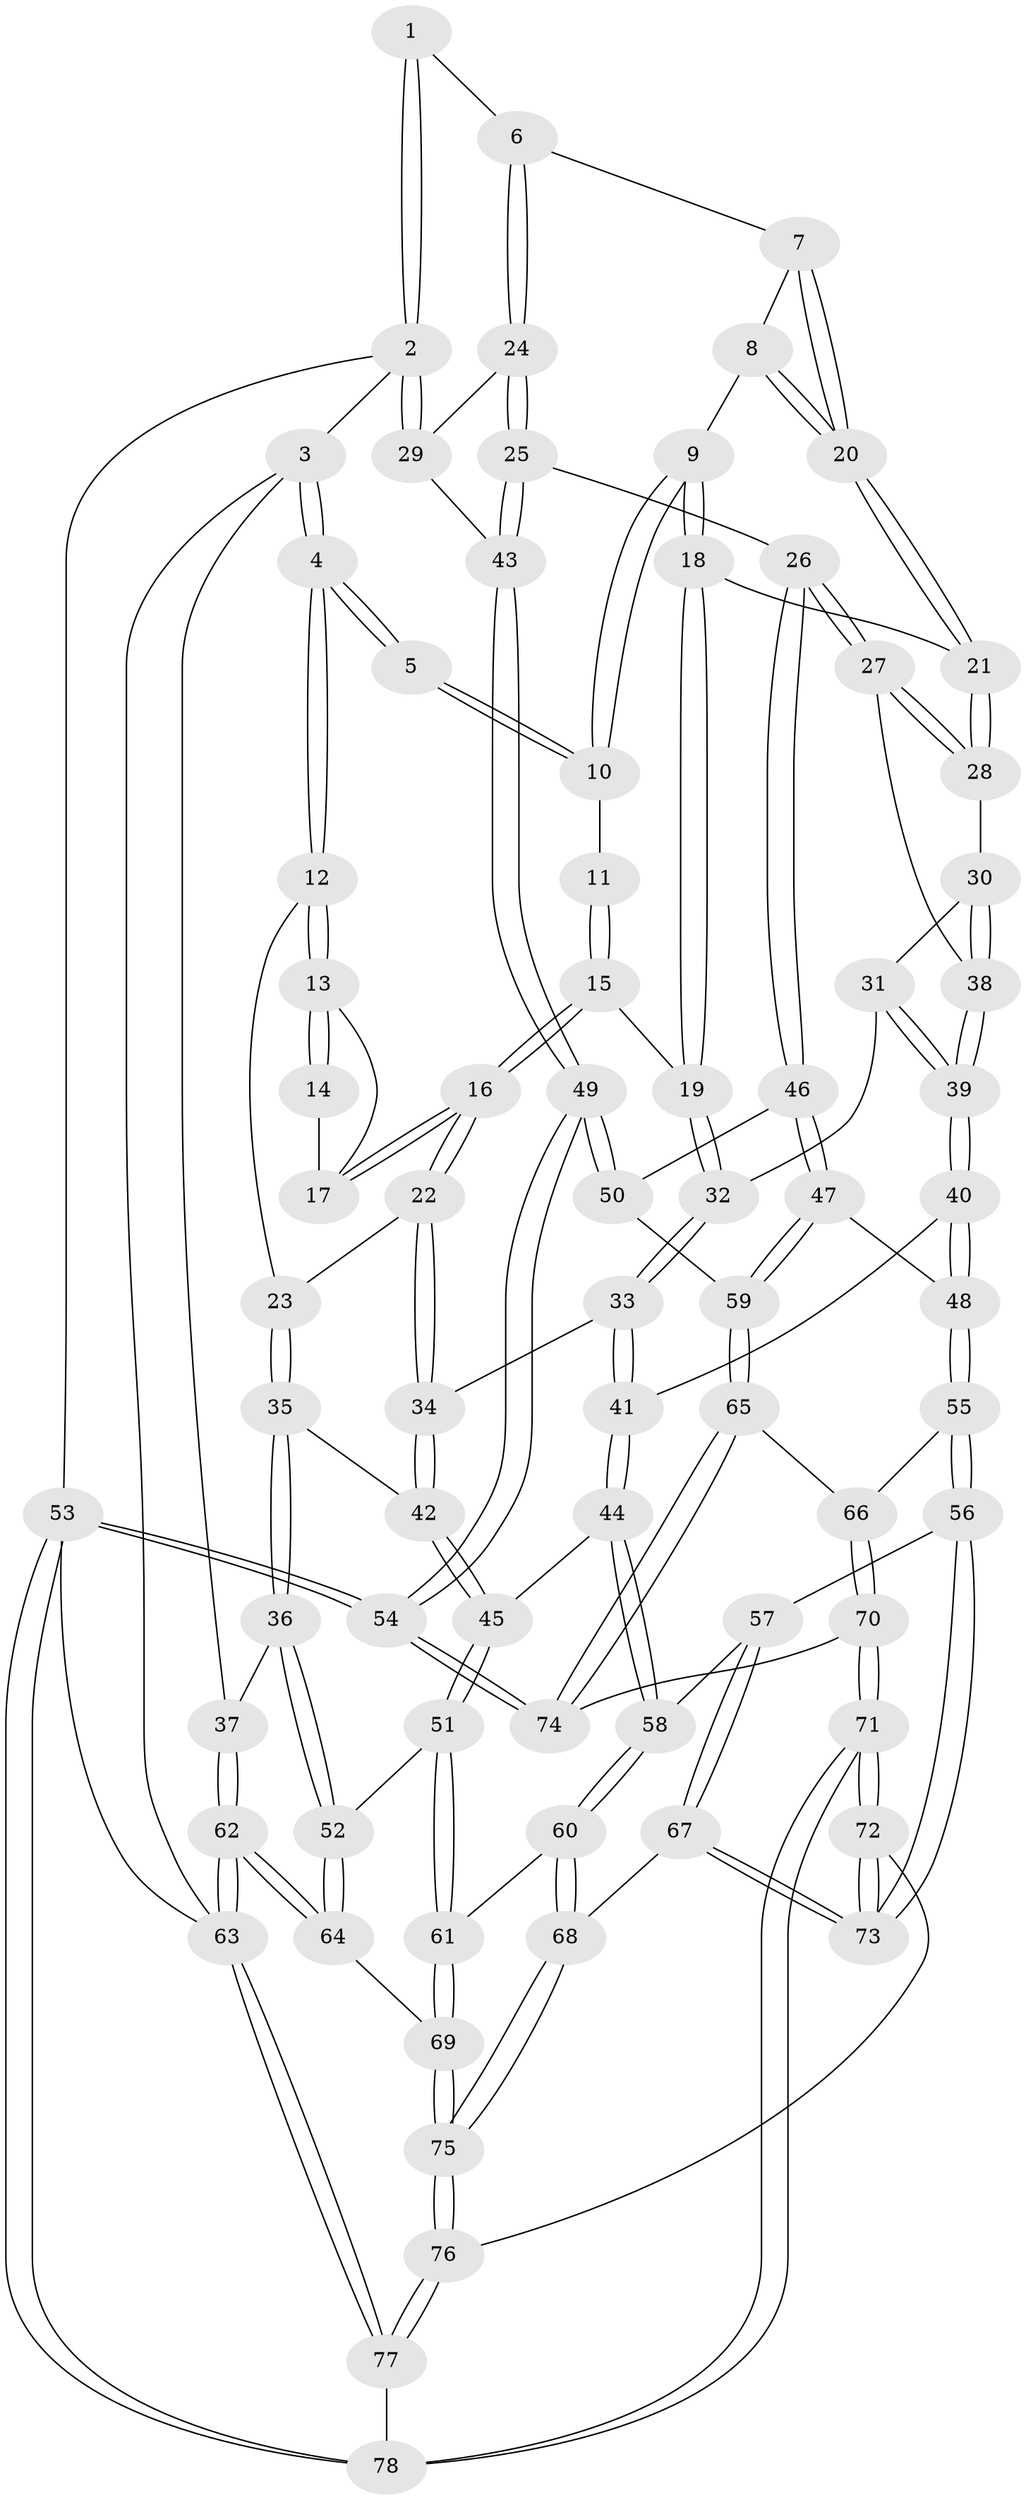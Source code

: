 // coarse degree distribution, {3: 0.16666666666666666, 5: 0.42592592592592593, 4: 0.3148148148148148, 6: 0.09259259259259259}
// Generated by graph-tools (version 1.1) at 2025/24/03/03/25 07:24:33]
// undirected, 78 vertices, 192 edges
graph export_dot {
graph [start="1"]
  node [color=gray90,style=filled];
  1 [pos="+0.756375245735117+0"];
  2 [pos="+1+0"];
  3 [pos="+0+0"];
  4 [pos="+0+0"];
  5 [pos="+0.4734747736989696+0"];
  6 [pos="+0.7781824966343781+0.08115920616744485"];
  7 [pos="+0.7750280180142702+0.08292489975763605"];
  8 [pos="+0.5065964327886785+0.07504824795289833"];
  9 [pos="+0.4817912095234748+0.061753465136523106"];
  10 [pos="+0.4631908563175593+0.0005747955600024971"];
  11 [pos="+0.3395869523357021+0.08523638476215764"];
  12 [pos="+0.050666505650146+0.009046554447349708"];
  13 [pos="+0.12540765230527937+0.034195682888537096"];
  14 [pos="+0.3224434734463513+0.08341604145511403"];
  15 [pos="+0.36176358900349925+0.21630243590862058"];
  16 [pos="+0.35977084242824076+0.21723022666771857"];
  17 [pos="+0.30168666559582635+0.14341080472474635"];
  18 [pos="+0.4436624413744616+0.18984731166751673"];
  19 [pos="+0.4296385150547692+0.20955528397689613"];
  20 [pos="+0.6295010878496704+0.19602354526056395"];
  21 [pos="+0.6260631735366168+0.20302819739636987"];
  22 [pos="+0.3009888745260471+0.25920583943117453"];
  23 [pos="+0.16239869744454616+0.1956882000903559"];
  24 [pos="+0.7941068404723106+0.098549955422257"];
  25 [pos="+0.8897235905346866+0.3612140324460221"];
  26 [pos="+0.8234439544578618+0.4041860592536274"];
  27 [pos="+0.7354302292601697+0.4054589162951323"];
  28 [pos="+0.6209111142921993+0.24423961187548454"];
  29 [pos="+1+0.08442545939694436"];
  30 [pos="+0.5679919612126701+0.27717079735214256"];
  31 [pos="+0.5596095938711713+0.28105289099514386"];
  32 [pos="+0.47589079566367437+0.2861529525052355"];
  33 [pos="+0.46640767734970934+0.33484026428679176"];
  34 [pos="+0.30630198733176595+0.3889748653107476"];
  35 [pos="+0.10102594851530575+0.4497852736889238"];
  36 [pos="+0.07835987769103513+0.46235347219859607"];
  37 [pos="+0+0.46804329379802073"];
  38 [pos="+0.637900915363268+0.4551319967315994"];
  39 [pos="+0.5664332636045016+0.4967791932318322"];
  40 [pos="+0.5617868644556733+0.5004011439964379"];
  41 [pos="+0.5543300775694484+0.5010917036976847"];
  42 [pos="+0.28830053141018486+0.43842307978126005"];
  43 [pos="+1+0.38253213954690124"];
  44 [pos="+0.4551785414338814+0.5539317106521732"];
  45 [pos="+0.3614609280770378+0.5249970287154149"];
  46 [pos="+0.8166211441368505+0.5603346273268258"];
  47 [pos="+0.7792727418788808+0.6376395691881867"];
  48 [pos="+0.6487077451001447+0.6222009800757513"];
  49 [pos="+1+0.6568827884103478"];
  50 [pos="+0.9295183128327708+0.6230266733011439"];
  51 [pos="+0.22612138656944517+0.6870976574036146"];
  52 [pos="+0.1729655050999788+0.6517413482638272"];
  53 [pos="+1+1"];
  54 [pos="+1+0.9038446863794846"];
  55 [pos="+0.6197689778357529+0.7403167570365257"];
  56 [pos="+0.6050604137708967+0.752374331330258"];
  57 [pos="+0.46124029128122457+0.6605390703230346"];
  58 [pos="+0.45635853576609203+0.6416250831962348"];
  59 [pos="+0.8074177450855622+0.7291753142245812"];
  60 [pos="+0.24536166672155565+0.7482891323841016"];
  61 [pos="+0.2408134828790303+0.7400653936030606"];
  62 [pos="+0+0.7909328040558269"];
  63 [pos="+0+1"];
  64 [pos="+0+0.7770539701024254"];
  65 [pos="+0.8075230786563299+0.7300152592575424"];
  66 [pos="+0.6971719079224709+0.7509645544841642"];
  67 [pos="+0.42565938767383793+0.78636698485573"];
  68 [pos="+0.26339631085368587+0.8094896786930428"];
  69 [pos="+0+0.7854400606971017"];
  70 [pos="+0.7113882139724338+0.9291024970513383"];
  71 [pos="+0.6106825640423141+1"];
  72 [pos="+0.5709991409135822+0.9904788734041158"];
  73 [pos="+0.5574756417936626+0.9294146044655995"];
  74 [pos="+0.8494318507693487+0.7897572259913502"];
  75 [pos="+0.24398443802019779+0.8733472545291382"];
  76 [pos="+0.2442445377055995+0.8865086616161311"];
  77 [pos="+0.054934242600447804+1"];
  78 [pos="+0.6209816539982208+1"];
  1 -- 2;
  1 -- 2;
  1 -- 6;
  2 -- 3;
  2 -- 29;
  2 -- 29;
  2 -- 53;
  3 -- 4;
  3 -- 4;
  3 -- 37;
  3 -- 63;
  4 -- 5;
  4 -- 5;
  4 -- 12;
  4 -- 12;
  5 -- 10;
  5 -- 10;
  6 -- 7;
  6 -- 24;
  6 -- 24;
  7 -- 8;
  7 -- 20;
  7 -- 20;
  8 -- 9;
  8 -- 20;
  8 -- 20;
  9 -- 10;
  9 -- 10;
  9 -- 18;
  9 -- 18;
  10 -- 11;
  11 -- 15;
  11 -- 15;
  12 -- 13;
  12 -- 13;
  12 -- 23;
  13 -- 14;
  13 -- 14;
  13 -- 17;
  14 -- 17;
  15 -- 16;
  15 -- 16;
  15 -- 19;
  16 -- 17;
  16 -- 17;
  16 -- 22;
  16 -- 22;
  18 -- 19;
  18 -- 19;
  18 -- 21;
  19 -- 32;
  19 -- 32;
  20 -- 21;
  20 -- 21;
  21 -- 28;
  21 -- 28;
  22 -- 23;
  22 -- 34;
  22 -- 34;
  23 -- 35;
  23 -- 35;
  24 -- 25;
  24 -- 25;
  24 -- 29;
  25 -- 26;
  25 -- 43;
  25 -- 43;
  26 -- 27;
  26 -- 27;
  26 -- 46;
  26 -- 46;
  27 -- 28;
  27 -- 28;
  27 -- 38;
  28 -- 30;
  29 -- 43;
  30 -- 31;
  30 -- 38;
  30 -- 38;
  31 -- 32;
  31 -- 39;
  31 -- 39;
  32 -- 33;
  32 -- 33;
  33 -- 34;
  33 -- 41;
  33 -- 41;
  34 -- 42;
  34 -- 42;
  35 -- 36;
  35 -- 36;
  35 -- 42;
  36 -- 37;
  36 -- 52;
  36 -- 52;
  37 -- 62;
  37 -- 62;
  38 -- 39;
  38 -- 39;
  39 -- 40;
  39 -- 40;
  40 -- 41;
  40 -- 48;
  40 -- 48;
  41 -- 44;
  41 -- 44;
  42 -- 45;
  42 -- 45;
  43 -- 49;
  43 -- 49;
  44 -- 45;
  44 -- 58;
  44 -- 58;
  45 -- 51;
  45 -- 51;
  46 -- 47;
  46 -- 47;
  46 -- 50;
  47 -- 48;
  47 -- 59;
  47 -- 59;
  48 -- 55;
  48 -- 55;
  49 -- 50;
  49 -- 50;
  49 -- 54;
  49 -- 54;
  50 -- 59;
  51 -- 52;
  51 -- 61;
  51 -- 61;
  52 -- 64;
  52 -- 64;
  53 -- 54;
  53 -- 54;
  53 -- 78;
  53 -- 78;
  53 -- 63;
  54 -- 74;
  54 -- 74;
  55 -- 56;
  55 -- 56;
  55 -- 66;
  56 -- 57;
  56 -- 73;
  56 -- 73;
  57 -- 58;
  57 -- 67;
  57 -- 67;
  58 -- 60;
  58 -- 60;
  59 -- 65;
  59 -- 65;
  60 -- 61;
  60 -- 68;
  60 -- 68;
  61 -- 69;
  61 -- 69;
  62 -- 63;
  62 -- 63;
  62 -- 64;
  62 -- 64;
  63 -- 77;
  63 -- 77;
  64 -- 69;
  65 -- 66;
  65 -- 74;
  65 -- 74;
  66 -- 70;
  66 -- 70;
  67 -- 68;
  67 -- 73;
  67 -- 73;
  68 -- 75;
  68 -- 75;
  69 -- 75;
  69 -- 75;
  70 -- 71;
  70 -- 71;
  70 -- 74;
  71 -- 72;
  71 -- 72;
  71 -- 78;
  71 -- 78;
  72 -- 73;
  72 -- 73;
  72 -- 76;
  75 -- 76;
  75 -- 76;
  76 -- 77;
  76 -- 77;
  77 -- 78;
}
